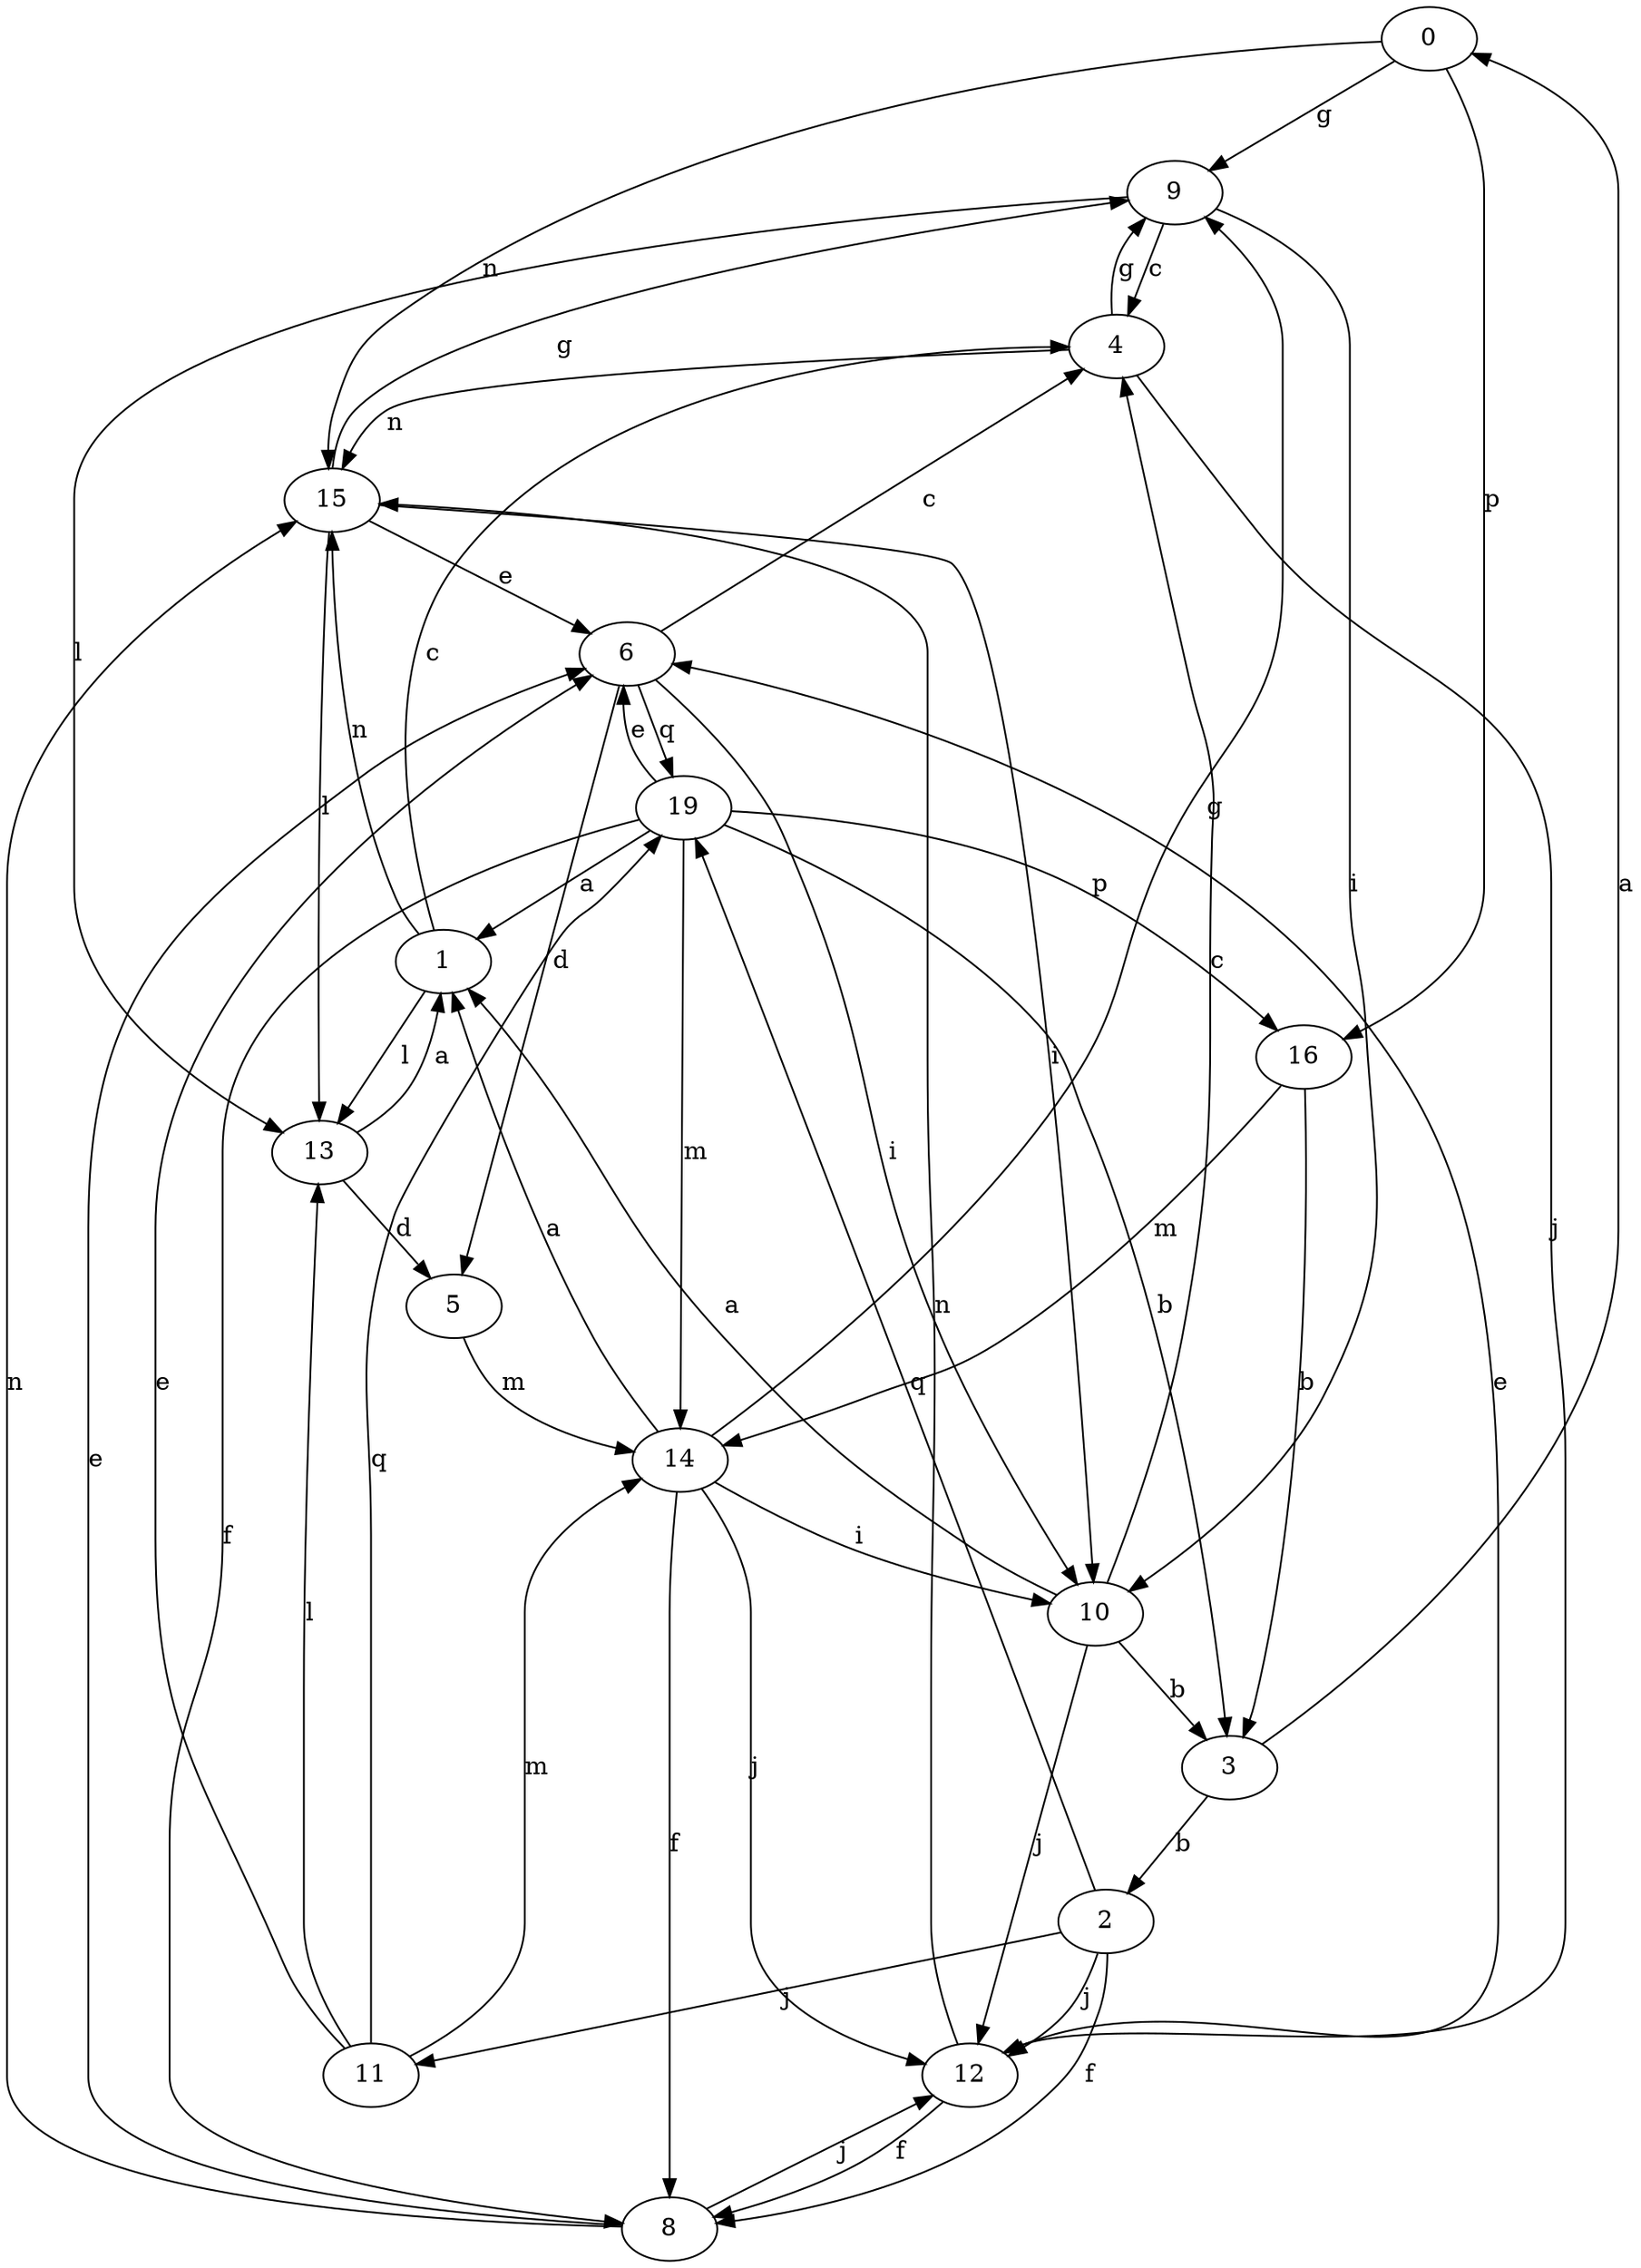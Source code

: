strict digraph  {
0;
1;
2;
3;
4;
5;
6;
8;
9;
10;
11;
12;
13;
14;
15;
16;
19;
0 -> 9  [label=g];
0 -> 15  [label=n];
0 -> 16  [label=p];
1 -> 4  [label=c];
1 -> 13  [label=l];
1 -> 15  [label=n];
2 -> 8  [label=f];
2 -> 11  [label=j];
2 -> 12  [label=j];
2 -> 19  [label=q];
3 -> 0  [label=a];
3 -> 2  [label=b];
4 -> 9  [label=g];
4 -> 12  [label=j];
4 -> 15  [label=n];
5 -> 14  [label=m];
6 -> 4  [label=c];
6 -> 5  [label=d];
6 -> 10  [label=i];
6 -> 19  [label=q];
8 -> 6  [label=e];
8 -> 12  [label=j];
8 -> 15  [label=n];
9 -> 4  [label=c];
9 -> 10  [label=i];
9 -> 13  [label=l];
10 -> 1  [label=a];
10 -> 3  [label=b];
10 -> 4  [label=c];
10 -> 12  [label=j];
11 -> 6  [label=e];
11 -> 13  [label=l];
11 -> 14  [label=m];
11 -> 19  [label=q];
12 -> 6  [label=e];
12 -> 8  [label=f];
12 -> 15  [label=n];
13 -> 1  [label=a];
13 -> 5  [label=d];
14 -> 1  [label=a];
14 -> 8  [label=f];
14 -> 9  [label=g];
14 -> 10  [label=i];
14 -> 12  [label=j];
15 -> 6  [label=e];
15 -> 9  [label=g];
15 -> 10  [label=i];
15 -> 13  [label=l];
16 -> 3  [label=b];
16 -> 14  [label=m];
19 -> 1  [label=a];
19 -> 3  [label=b];
19 -> 6  [label=e];
19 -> 8  [label=f];
19 -> 14  [label=m];
19 -> 16  [label=p];
}
